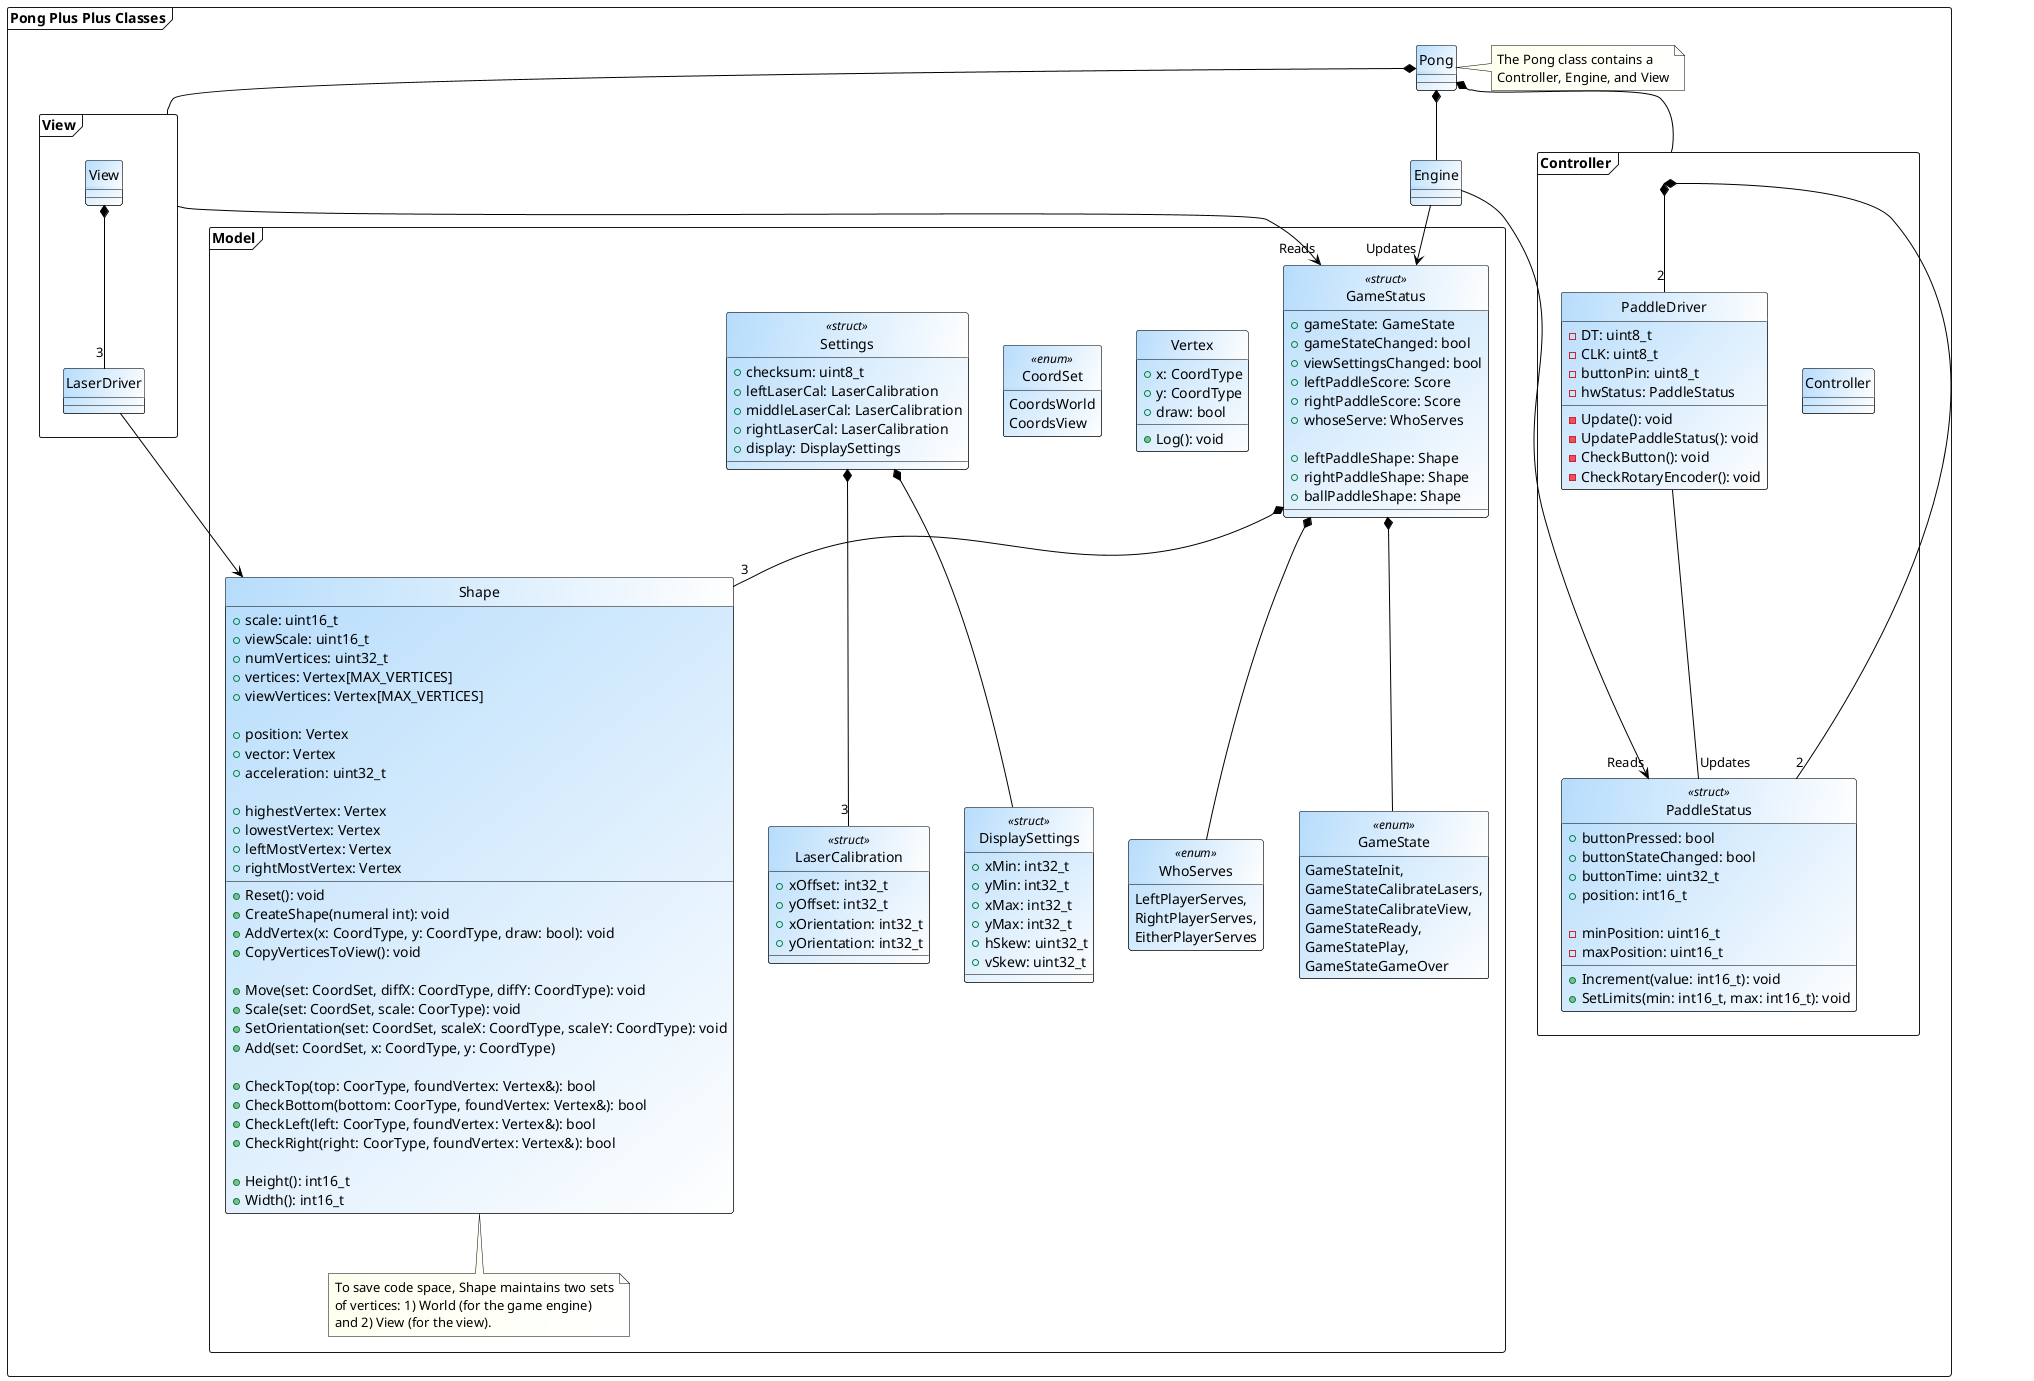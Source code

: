 
@startuml

skinparam class {
   backgroundcolor   #b7ddfc/White
   bordercolor       black
   ArrowColor        black
}

hide enum methods
hide circle

skinparam note {
   backgroundcolor   Ivory/White
   bordercolor       black
}

package "Pong Plus Plus Classes" <<Frame>> {

class Pong {
}

class Engine {
}


package "Controller" <<Frame>> {
   
   class Controller {
   }


   class PaddleDriver {
      - DT: uint8_t
      - CLK: uint8_t
      - buttonPin: uint8_t
      - hwStatus: PaddleStatus
      
      - Update(): void
      - UpdatePaddleStatus(): void
      - CheckButton(): void
      - CheckRotaryEncoder(): void
   }


   class PaddleStatus <<struct>> {
      + buttonPressed: bool
      + buttonStateChanged: bool
      + buttonTime: uint32_t
      + position: int16_t
      
      - minPosition: uint16_t
      - maxPosition: uint16_t
     
      + Increment(value: int16_t): void 
      + SetLimits(min: int16_t, max: int16_t): void
   }
}

package "Model" <<Frame>> {
   class GameStatus <<struct>> {
      + gameState: GameState
      + gameStateChanged: bool
      + viewSettingsChanged: bool
      + leftPaddleScore: Score
      + rightPaddleScore: Score
      + whoseServe: WhoServes
      
      + leftPaddleShape: Shape
      + rightPaddleShape: Shape
      + ballPaddleShape: Shape
   }

   enum GameState <<enum>> {
      GameStateInit,
      GameStateCalibrateLasers,
      GameStateCalibrateView,
      GameStateReady,
      GameStatePlay,
      GameStateGameOver
   }

   enum WhoServes <<enum>> {
      LeftPlayerServes,
      RightPlayerServes,
      EitherPlayerServes
   }


   class Vertex {
      + x: CoordType
      + y: CoordType
      + draw: bool

      + Log(): void
   }

   enum CoordSet <<enum>> {
      CoordsWorld
      CoordsView
   }

   class Shape {
      + scale: uint16_t
      + viewScale: uint16_t
      + numVertices: uint32_t
      + vertices: Vertex[MAX_VERTICES]
      + viewVertices: Vertex[MAX_VERTICES]

      + position: Vertex
      + vector: Vertex
      + acceleration: uint32_t

      + highestVertex: Vertex
      + lowestVertex: Vertex
      + leftMostVertex: Vertex
      + rightMostVertex: Vertex

      + Reset(): void
      + CreateShape(numeral int): void
      + AddVertex(x: CoordType, y: CoordType, draw: bool): void
      + CopyVerticesToView(): void

      + Move(set: CoordSet, diffX: CoordType, diffY: CoordType): void
      + Scale(set: CoordSet, scale: CoorType): void
      + SetOrientation(set: CoordSet, scaleX: CoordType, scaleY: CoordType): void
      + Add(set: CoordSet, x: CoordType, y: CoordType)

      + CheckTop(top: CoorType, foundVertex: Vertex&): bool
      + CheckBottom(bottom: CoorType, foundVertex: Vertex&): bool
      + CheckLeft(left: CoorType, foundVertex: Vertex&): bool
      + CheckRight(right: CoorType, foundVertex: Vertex&): bool
      
      + Height(): int16_t
      + Width(): int16_t
   }

   class Settings <<struct>> {
      + checksum: uint8_t
      + leftLaserCal: LaserCalibration
      + middleLaserCal: LaserCalibration
      + rightLaserCal: LaserCalibration
      + display: DisplaySettings
   }

   class LaserCalibration <<struct>> {
      + xOffset: int32_t
      + yOffset: int32_t
      + xOrientation: int32_t
      + yOrientation: int32_t
   }

   class DisplaySettings <<struct>> {
      + xMin: int32_t
      + yMin: int32_t
      + xMax: int32_t
      + yMax: int32_t
      + hSkew: uint32_t
      + vSkew: uint32_t
   }

   Settings *-- "3" LaserCalibration
   Settings *-- DisplaySettings

   GameStatus *-- "3" Shape
   GameStatus *-- GameState
   GameStatus *-- WhoServes

   note bottom of Shape
      To save code space, Shape maintains two sets
      of vertices: 1) World (for the game engine)
      and 2) View (for the view).
   end note
}

package "View" <<Frame>> {
   class View {
   }
   
   class LaserDriver {
   }
   
   View *-- "3" LaserDriver
   LaserDriver --> Shape
}

Pong *-- View
Pong *-- Engine
Pong *-- Controller
Controller *-- "2" PaddleDriver
Controller *-- "2" PaddleStatus
PaddleDriver -- "Updates" PaddleStatus
Engine -down-> "Reads" PaddleStatus
Engine -down-> "Updates" GameStatus 
View -left-> "Reads" GameStatus 

note right of Pong
   The Pong class contains a
   Controller, Engine, and View
end note

}

@enduml
